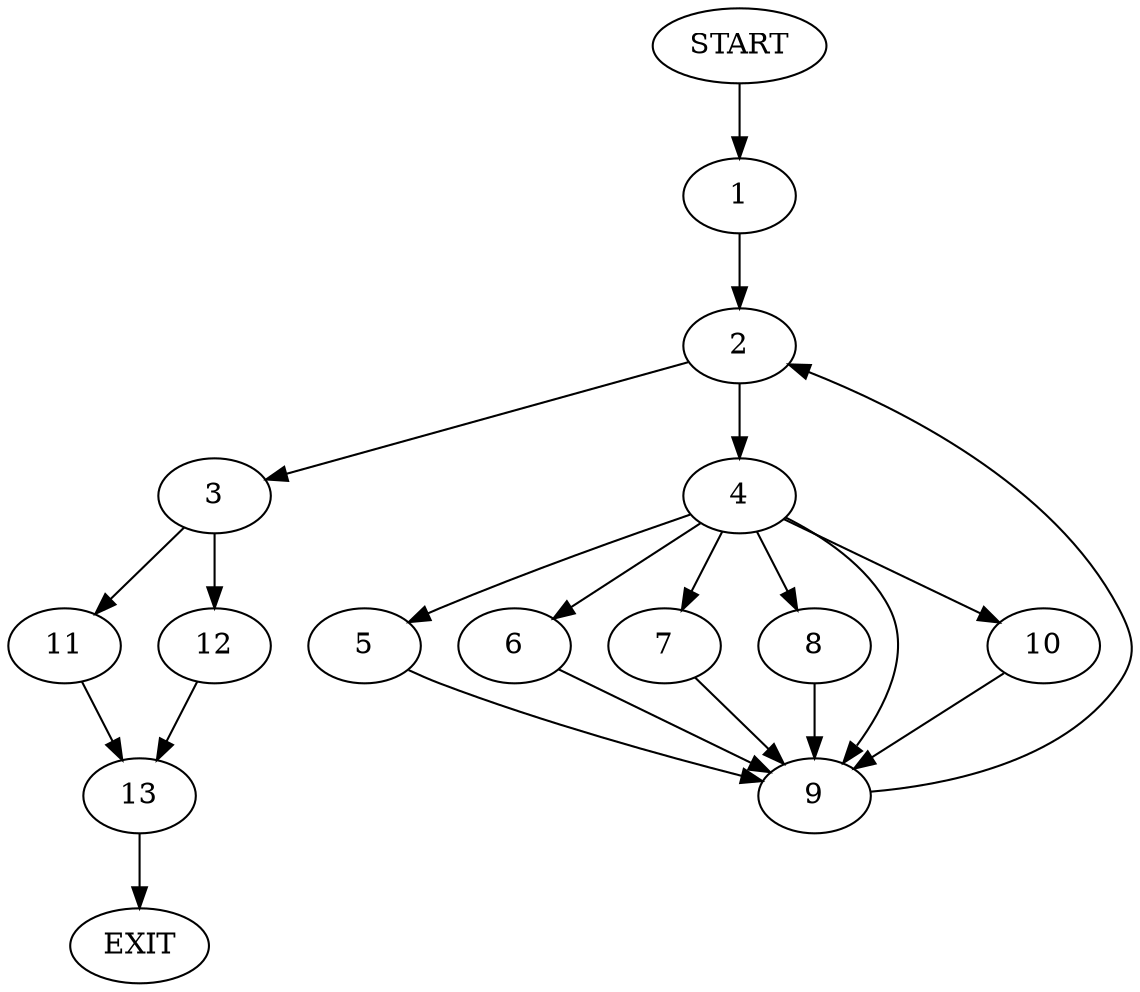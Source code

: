 digraph {
0 [label="START"]
14 [label="EXIT"]
0 -> 1
1 -> 2
2 -> 3
2 -> 4
4 -> 5
4 -> 6
4 -> 7
4 -> 8
4 -> 9
4 -> 10
3 -> 11
3 -> 12
7 -> 9
8 -> 9
5 -> 9
10 -> 9
6 -> 9
9 -> 2
12 -> 13
11 -> 13
13 -> 14
}
